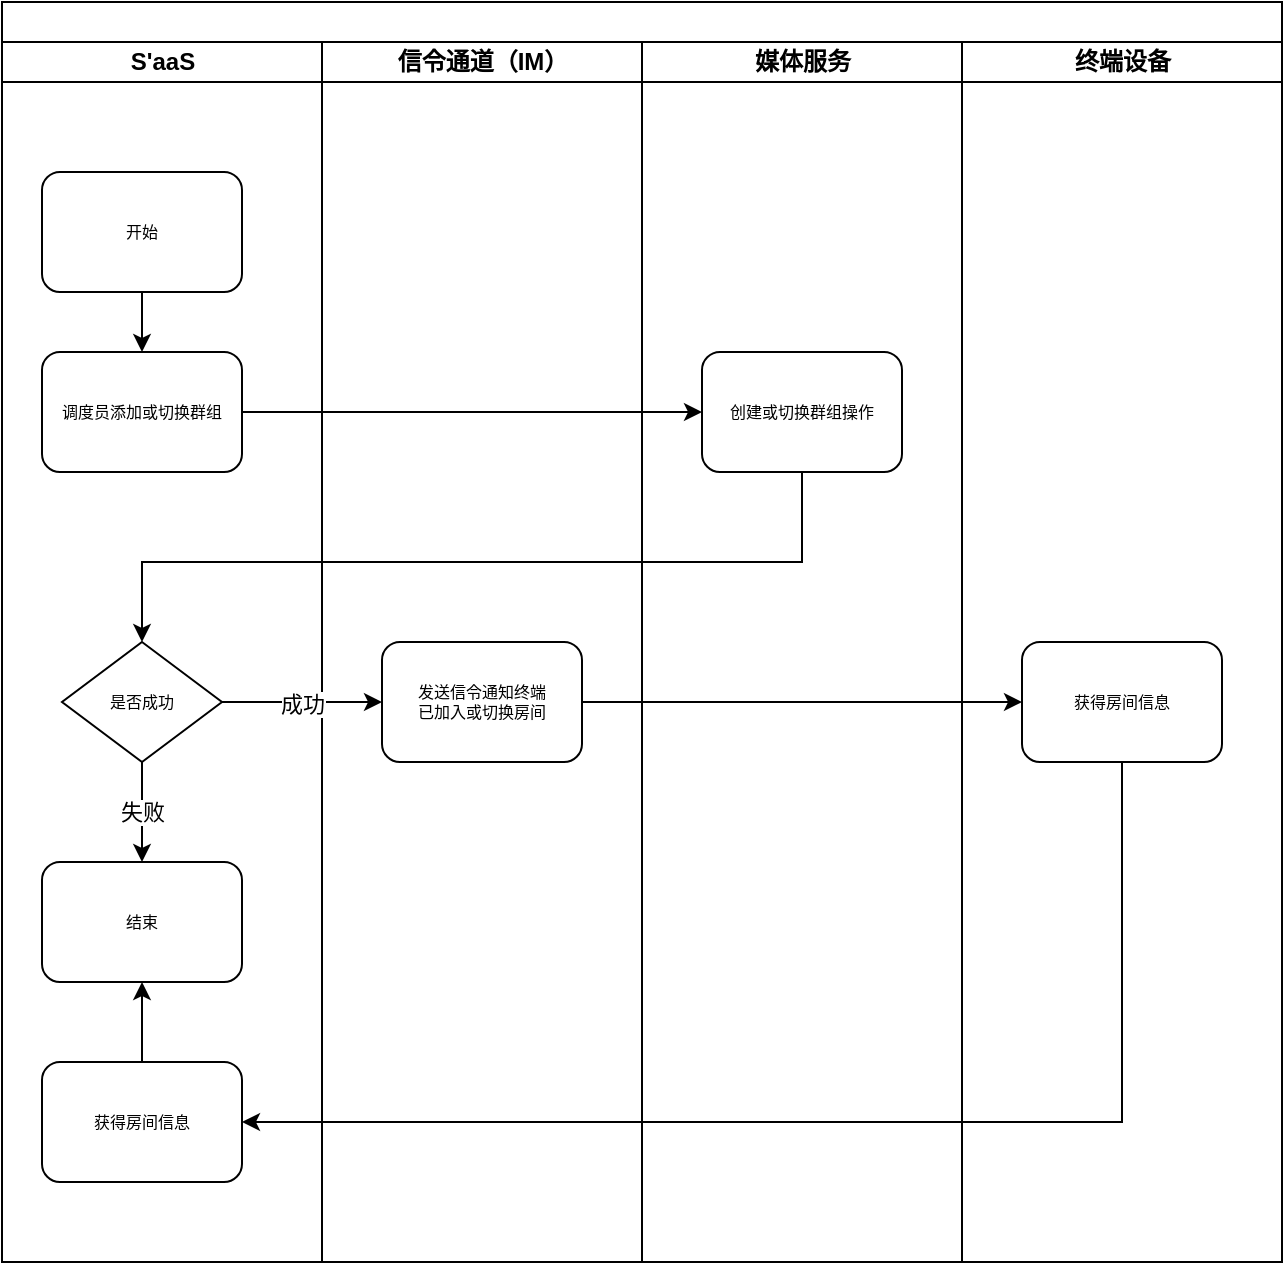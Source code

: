 <mxfile version="12.6.7" type="github"><diagram name="Page-1" id="74e2e168-ea6b-b213-b513-2b3c1d86103e"><mxGraphModel dx="1422" dy="742" grid="1" gridSize="10" guides="1" tooltips="1" connect="1" arrows="1" fold="1" page="1" pageScale="1" pageWidth="1100" pageHeight="850" background="#ffffff" math="0" shadow="0"><root><mxCell id="0"/><mxCell id="1" parent="0"/><mxCell id="77e6c97f196da883-1" value="" style="swimlane;html=1;childLayout=stackLayout;startSize=20;rounded=0;shadow=0;labelBackgroundColor=none;strokeWidth=1;fontFamily=Verdana;fontSize=8;align=center;" parent="1" vertex="1"><mxGeometry x="70" y="40" width="640" height="630" as="geometry"/></mxCell><mxCell id="77e6c97f196da883-2" value="S'aaS" style="swimlane;html=1;startSize=20;aspect=fixed;" parent="77e6c97f196da883-1" vertex="1"><mxGeometry y="20" width="160" height="610" as="geometry"/></mxCell><mxCell id="WO4d3f37TBOGplPb1y-t-2" value="" style="edgeStyle=orthogonalEdgeStyle;rounded=0;orthogonalLoop=1;jettySize=auto;html=1;" edge="1" parent="77e6c97f196da883-2" source="77e6c97f196da883-8" target="77e6c97f196da883-9"><mxGeometry relative="1" as="geometry"/></mxCell><mxCell id="77e6c97f196da883-8" value="开始" style="rounded=1;whiteSpace=wrap;html=1;shadow=0;labelBackgroundColor=none;strokeWidth=1;fontFamily=Verdana;fontSize=8;align=center;" parent="77e6c97f196da883-2" vertex="1"><mxGeometry x="20" y="65" width="100" height="60" as="geometry"/></mxCell><mxCell id="77e6c97f196da883-9" value="调度员添加或切换群组" style="rounded=1;whiteSpace=wrap;html=1;shadow=0;labelBackgroundColor=none;strokeWidth=1;fontFamily=Verdana;fontSize=8;align=center;" parent="77e6c97f196da883-2" vertex="1"><mxGeometry x="20" y="155" width="100" height="60" as="geometry"/></mxCell><mxCell id="WO4d3f37TBOGplPb1y-t-9" value="失败" style="edgeStyle=orthogonalEdgeStyle;rounded=0;jumpStyle=arc;orthogonalLoop=1;jettySize=auto;html=1;strokeColor=#000000;" edge="1" parent="77e6c97f196da883-2" source="77e6c97f196da883-16" target="WO4d3f37TBOGplPb1y-t-8"><mxGeometry relative="1" as="geometry"/></mxCell><mxCell id="77e6c97f196da883-16" value="是否成功" style="rhombus;whiteSpace=wrap;html=1;rounded=0;shadow=0;labelBackgroundColor=none;strokeWidth=1;fontFamily=Verdana;fontSize=8;align=center;" parent="77e6c97f196da883-2" vertex="1"><mxGeometry x="30" y="300" width="80" height="60" as="geometry"/></mxCell><mxCell id="WO4d3f37TBOGplPb1y-t-8" value="结束" style="rounded=1;whiteSpace=wrap;html=1;shadow=0;labelBackgroundColor=none;strokeWidth=1;fontFamily=Verdana;fontSize=8;align=center;" vertex="1" parent="77e6c97f196da883-2"><mxGeometry x="20" y="410" width="100" height="60" as="geometry"/></mxCell><mxCell id="WO4d3f37TBOGplPb1y-t-17" value="" style="edgeStyle=orthogonalEdgeStyle;rounded=0;jumpStyle=arc;orthogonalLoop=1;jettySize=auto;html=1;strokeColor=#000000;" edge="1" parent="77e6c97f196da883-2" source="WO4d3f37TBOGplPb1y-t-15" target="WO4d3f37TBOGplPb1y-t-8"><mxGeometry relative="1" as="geometry"/></mxCell><mxCell id="WO4d3f37TBOGplPb1y-t-15" value="获得房间信息" style="rounded=1;whiteSpace=wrap;html=1;shadow=0;labelBackgroundColor=none;strokeWidth=1;fontFamily=Verdana;fontSize=8;align=center;" vertex="1" parent="77e6c97f196da883-2"><mxGeometry x="20" y="510" width="100" height="60" as="geometry"/></mxCell><mxCell id="77e6c97f196da883-3" value="信令通道（IM）" style="swimlane;html=1;startSize=20;aspect=fixed;" parent="77e6c97f196da883-1" vertex="1"><mxGeometry x="160" y="20" width="160" height="610" as="geometry"/></mxCell><mxCell id="WO4d3f37TBOGplPb1y-t-12" value="发送信令通知终端&lt;br&gt;已加入或切换房间" style="rounded=1;whiteSpace=wrap;html=1;shadow=0;labelBackgroundColor=none;strokeWidth=1;fontFamily=Verdana;fontSize=8;align=center;" vertex="1" parent="77e6c97f196da883-3"><mxGeometry x="30" y="300" width="100" height="60" as="geometry"/></mxCell><mxCell id="77e6c97f196da883-4" value="媒体服务" style="swimlane;html=1;startSize=20;aspect=fixed;" parent="77e6c97f196da883-1" vertex="1"><mxGeometry x="320" y="20" width="160" height="610" as="geometry"/></mxCell><mxCell id="77e6c97f196da883-15" value="&lt;span style=&quot;white-space: normal&quot;&gt;创建或切换群组操作&lt;/span&gt;" style="rounded=1;whiteSpace=wrap;html=1;shadow=0;labelBackgroundColor=none;strokeWidth=1;fontFamily=Verdana;fontSize=8;align=center;" parent="77e6c97f196da883-4" vertex="1"><mxGeometry x="30" y="155" width="100" height="60" as="geometry"/></mxCell><mxCell id="77e6c97f196da883-5" value="终端设备" style="swimlane;html=1;startSize=20;aspect=fixed;" parent="77e6c97f196da883-1" vertex="1"><mxGeometry x="480" y="20" width="160" height="610" as="geometry"/></mxCell><mxCell id="77e6c97f196da883-17" value="获得房间信息" style="rounded=1;whiteSpace=wrap;html=1;shadow=0;labelBackgroundColor=none;strokeWidth=1;fontFamily=Verdana;fontSize=8;align=center;" parent="77e6c97f196da883-5" vertex="1"><mxGeometry x="30" y="300" width="100" height="60" as="geometry"/></mxCell><mxCell id="WO4d3f37TBOGplPb1y-t-5" value="" style="edgeStyle=orthogonalEdgeStyle;rounded=0;jumpStyle=arc;orthogonalLoop=1;jettySize=auto;html=1;strokeColor=#000000;entryX=0;entryY=0.5;entryDx=0;entryDy=0;" edge="1" parent="77e6c97f196da883-1" source="77e6c97f196da883-9"><mxGeometry relative="1" as="geometry"><mxPoint x="350" y="205" as="targetPoint"/></mxGeometry></mxCell><mxCell id="WO4d3f37TBOGplPb1y-t-7" value="" style="edgeStyle=orthogonalEdgeStyle;rounded=0;jumpStyle=arc;orthogonalLoop=1;jettySize=auto;html=1;strokeColor=#000000;entryX=0.5;entryY=0;entryDx=0;entryDy=0;" edge="1" parent="77e6c97f196da883-1" source="77e6c97f196da883-15" target="77e6c97f196da883-16"><mxGeometry relative="1" as="geometry"><mxPoint x="400" y="315" as="targetPoint"/><Array as="points"><mxPoint x="400" y="280"/><mxPoint x="70" y="280"/></Array></mxGeometry></mxCell><mxCell id="WO4d3f37TBOGplPb1y-t-11" value="成功" style="edgeStyle=orthogonalEdgeStyle;rounded=0;jumpStyle=arc;orthogonalLoop=1;jettySize=auto;html=1;strokeColor=#000000;" edge="1" parent="77e6c97f196da883-1" source="77e6c97f196da883-16"><mxGeometry relative="1" as="geometry"><mxPoint x="190" y="350" as="targetPoint"/></mxGeometry></mxCell><mxCell id="WO4d3f37TBOGplPb1y-t-14" value="" style="edgeStyle=orthogonalEdgeStyle;rounded=0;jumpStyle=arc;orthogonalLoop=1;jettySize=auto;html=1;strokeColor=#000000;entryX=0;entryY=0.5;entryDx=0;entryDy=0;" edge="1" parent="77e6c97f196da883-1" source="WO4d3f37TBOGplPb1y-t-12" target="77e6c97f196da883-17"><mxGeometry relative="1" as="geometry"><mxPoint x="370" y="350" as="targetPoint"/></mxGeometry></mxCell><mxCell id="WO4d3f37TBOGplPb1y-t-16" value="" style="edgeStyle=orthogonalEdgeStyle;rounded=0;jumpStyle=arc;orthogonalLoop=1;jettySize=auto;html=1;strokeColor=#000000;entryX=1;entryY=0.5;entryDx=0;entryDy=0;" edge="1" parent="77e6c97f196da883-1" source="77e6c97f196da883-17" target="WO4d3f37TBOGplPb1y-t-15"><mxGeometry relative="1" as="geometry"><Array as="points"><mxPoint x="560" y="560"/></Array></mxGeometry></mxCell></root></mxGraphModel></diagram></mxfile>
